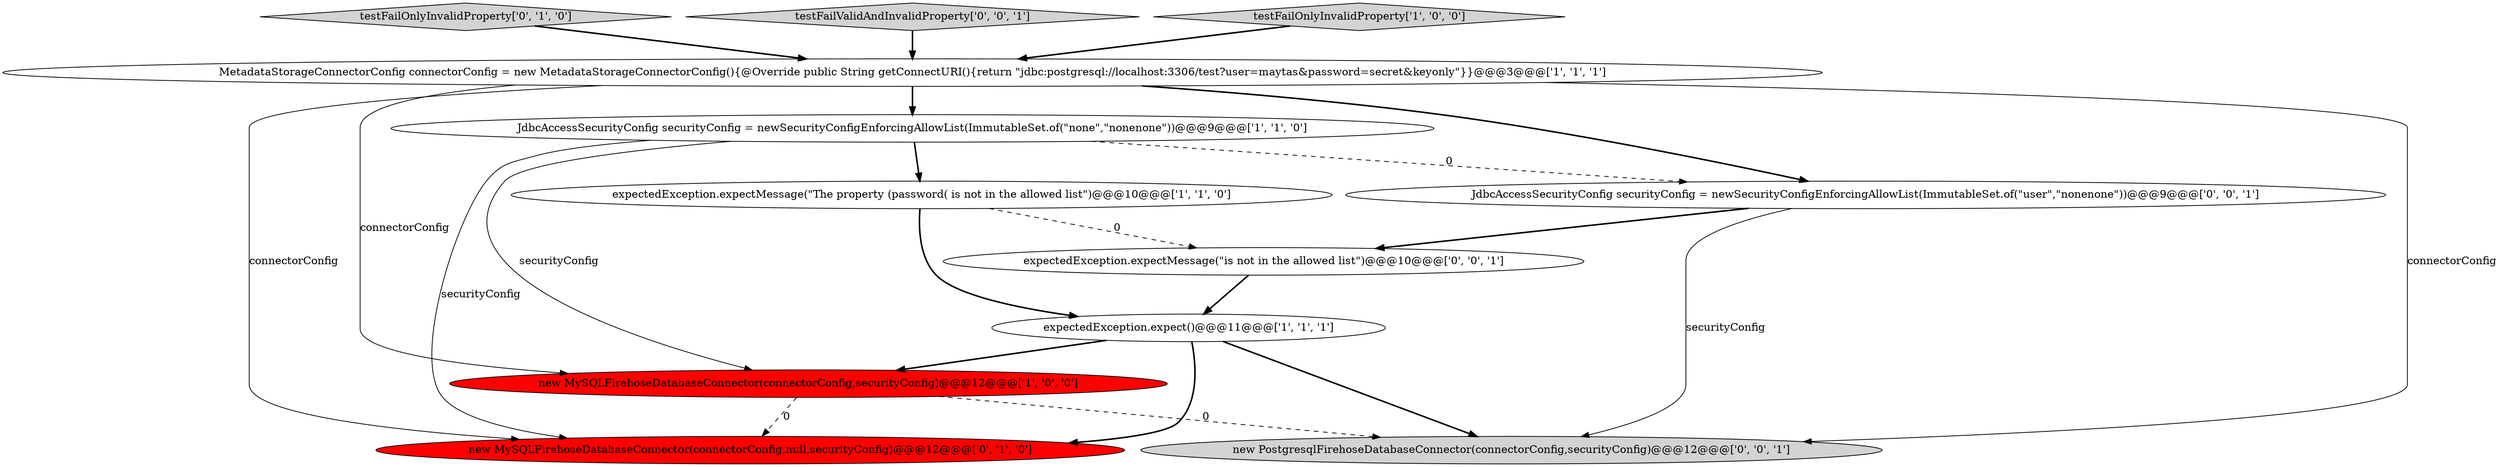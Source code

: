 digraph {
7 [style = filled, label = "testFailOnlyInvalidProperty['0', '1', '0']", fillcolor = lightgray, shape = diamond image = "AAA0AAABBB2BBB"];
10 [style = filled, label = "testFailValidAndInvalidProperty['0', '0', '1']", fillcolor = lightgray, shape = diamond image = "AAA0AAABBB3BBB"];
5 [style = filled, label = "new MySQLFirehoseDatabaseConnector(connectorConfig,securityConfig)@@@12@@@['1', '0', '0']", fillcolor = red, shape = ellipse image = "AAA1AAABBB1BBB"];
4 [style = filled, label = "MetadataStorageConnectorConfig connectorConfig = new MetadataStorageConnectorConfig(){@Override public String getConnectURI(){return \"jdbc:postgresql://localhost:3306/test?user=maytas&password=secret&keyonly\"}}@@@3@@@['1', '1', '1']", fillcolor = white, shape = ellipse image = "AAA0AAABBB1BBB"];
9 [style = filled, label = "new PostgresqlFirehoseDatabaseConnector(connectorConfig,securityConfig)@@@12@@@['0', '0', '1']", fillcolor = lightgray, shape = ellipse image = "AAA0AAABBB3BBB"];
11 [style = filled, label = "expectedException.expectMessage(\"is not in the allowed list\")@@@10@@@['0', '0', '1']", fillcolor = white, shape = ellipse image = "AAA0AAABBB3BBB"];
3 [style = filled, label = "expectedException.expect()@@@11@@@['1', '1', '1']", fillcolor = white, shape = ellipse image = "AAA0AAABBB1BBB"];
0 [style = filled, label = "JdbcAccessSecurityConfig securityConfig = newSecurityConfigEnforcingAllowList(ImmutableSet.of(\"none\",\"nonenone\"))@@@9@@@['1', '1', '0']", fillcolor = white, shape = ellipse image = "AAA0AAABBB1BBB"];
1 [style = filled, label = "expectedException.expectMessage(\"The property (password( is not in the allowed list\")@@@10@@@['1', '1', '0']", fillcolor = white, shape = ellipse image = "AAA0AAABBB1BBB"];
6 [style = filled, label = "new MySQLFirehoseDatabaseConnector(connectorConfig,null,securityConfig)@@@12@@@['0', '1', '0']", fillcolor = red, shape = ellipse image = "AAA1AAABBB2BBB"];
8 [style = filled, label = "JdbcAccessSecurityConfig securityConfig = newSecurityConfigEnforcingAllowList(ImmutableSet.of(\"user\",\"nonenone\"))@@@9@@@['0', '0', '1']", fillcolor = white, shape = ellipse image = "AAA0AAABBB3BBB"];
2 [style = filled, label = "testFailOnlyInvalidProperty['1', '0', '0']", fillcolor = lightgray, shape = diamond image = "AAA0AAABBB1BBB"];
1->3 [style = bold, label=""];
3->6 [style = bold, label=""];
5->9 [style = dashed, label="0"];
7->4 [style = bold, label=""];
2->4 [style = bold, label=""];
0->5 [style = solid, label="securityConfig"];
4->5 [style = solid, label="connectorConfig"];
4->0 [style = bold, label=""];
0->6 [style = solid, label="securityConfig"];
3->9 [style = bold, label=""];
3->5 [style = bold, label=""];
4->9 [style = solid, label="connectorConfig"];
5->6 [style = dashed, label="0"];
11->3 [style = bold, label=""];
1->11 [style = dashed, label="0"];
0->1 [style = bold, label=""];
10->4 [style = bold, label=""];
4->8 [style = bold, label=""];
0->8 [style = dashed, label="0"];
4->6 [style = solid, label="connectorConfig"];
8->11 [style = bold, label=""];
8->9 [style = solid, label="securityConfig"];
}
